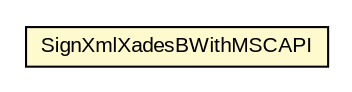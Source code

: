 #!/usr/local/bin/dot
#
# Class diagram 
# Generated by UMLGraph version R5_6-24-gf6e263 (http://www.umlgraph.org/)
#

digraph G {
	edge [fontname="arial",fontsize=10,labelfontname="arial",labelfontsize=10];
	node [fontname="arial",fontsize=10,shape=plaintext];
	nodesep=0.25;
	ranksep=0.5;
	// eu.europa.esig.dss.cookbook.example.sign.SignXmlXadesBWithMSCAPI
	c607004 [label=<<table title="eu.europa.esig.dss.cookbook.example.sign.SignXmlXadesBWithMSCAPI" border="0" cellborder="1" cellspacing="0" cellpadding="2" port="p" bgcolor="lemonChiffon" href="./SignXmlXadesBWithMSCAPI.html">
		<tr><td><table border="0" cellspacing="0" cellpadding="1">
<tr><td align="center" balign="center"> SignXmlXadesBWithMSCAPI </td></tr>
		</table></td></tr>
		</table>>, URL="./SignXmlXadesBWithMSCAPI.html", fontname="arial", fontcolor="black", fontsize=10.0];
}

